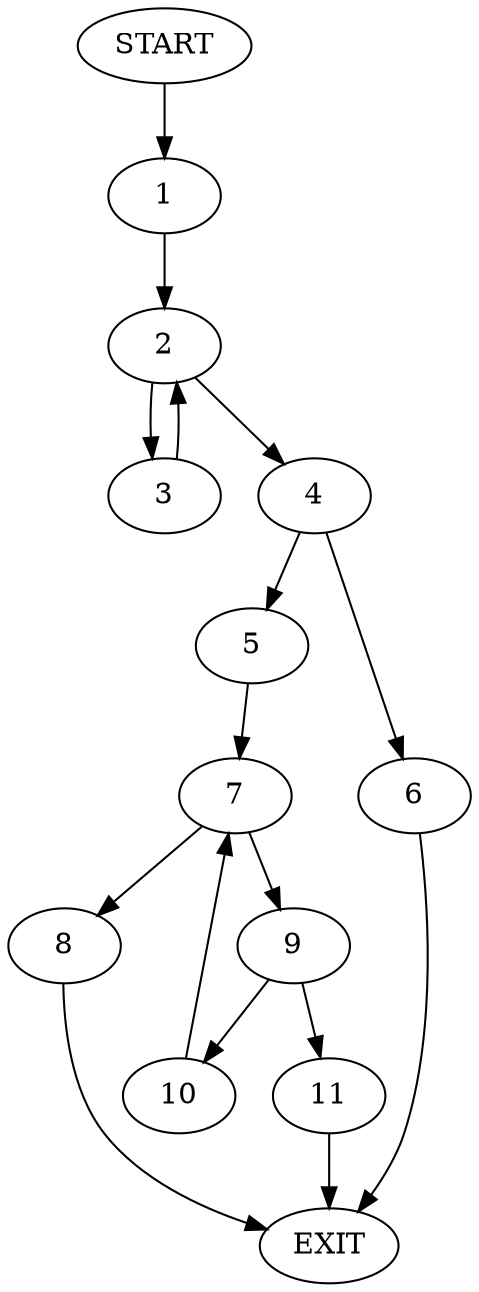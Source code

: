 digraph {
0 [label="START"]
12 [label="EXIT"]
0 -> 1
1 -> 2
2 -> 3
2 -> 4
4 -> 5
4 -> 6
3 -> 2
5 -> 7
6 -> 12
7 -> 8
7 -> 9
9 -> 10
9 -> 11
8 -> 12
11 -> 12
10 -> 7
}
